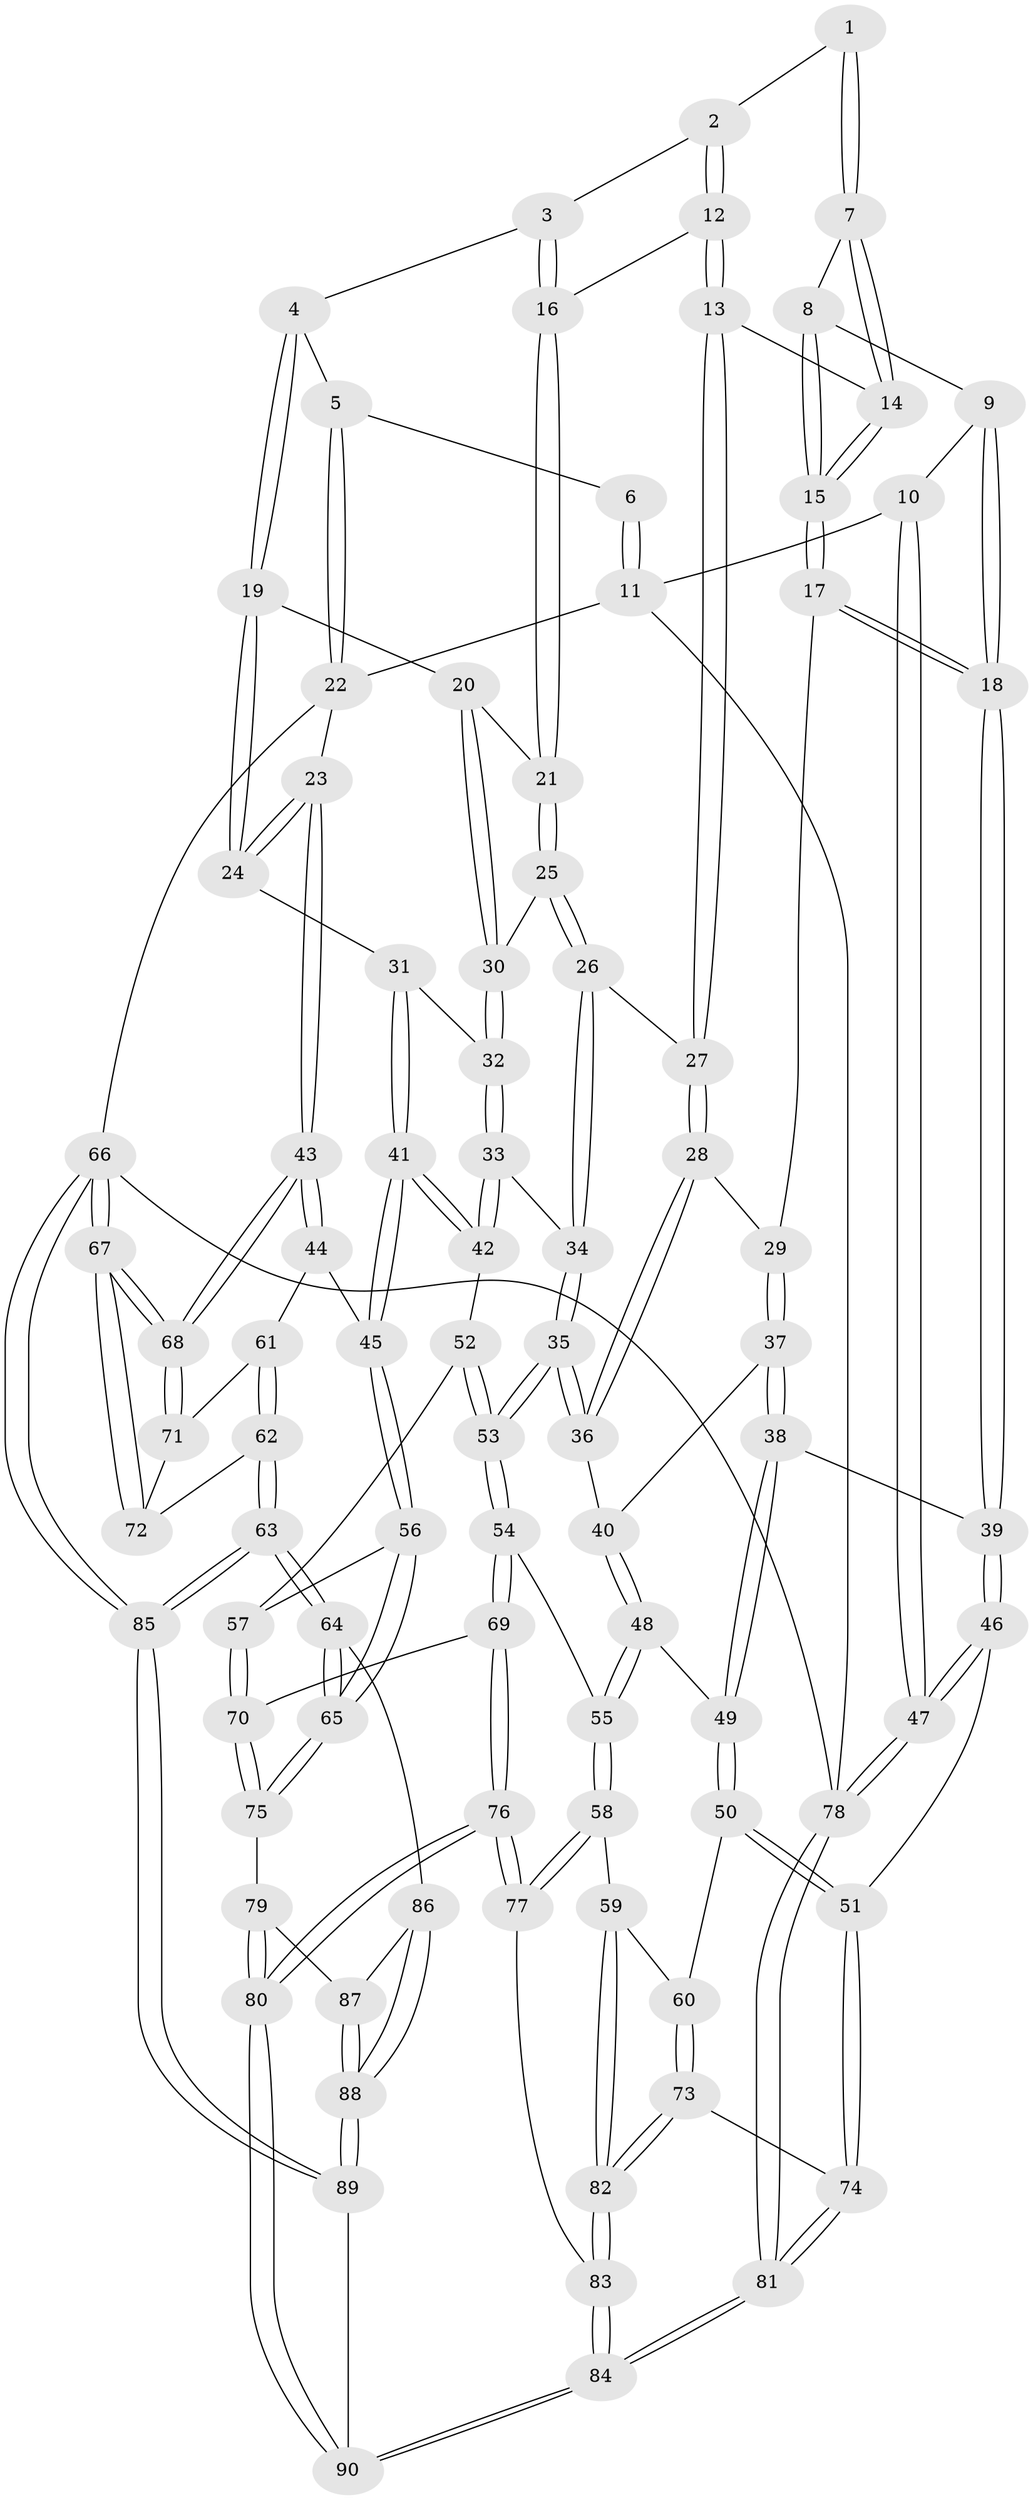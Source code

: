 // Generated by graph-tools (version 1.1) at 2025/16/03/09/25 04:16:49]
// undirected, 90 vertices, 222 edges
graph export_dot {
graph [start="1"]
  node [color=gray90,style=filled];
  1 [pos="+0.24731320574031998+0"];
  2 [pos="+0.5215668131289071+0.07754038852364578"];
  3 [pos="+0.8277823926854856+0"];
  4 [pos="+0.9019267481166948+0"];
  5 [pos="+0.9811147774353195+0"];
  6 [pos="+0.23304138980075925+0"];
  7 [pos="+0.25812240857386387+0"];
  8 [pos="+0.13065569763955753+0.20561037304228072"];
  9 [pos="+0.015225454309682574+0.18592801232701617"];
  10 [pos="+0+0"];
  11 [pos="+0+0"];
  12 [pos="+0.4463411276470038+0.21385345688613264"];
  13 [pos="+0.42825245723518135+0.21929668514759762"];
  14 [pos="+0.3251160042209957+0.16863486049399315"];
  15 [pos="+0.22979197821897465+0.2559290389339841"];
  16 [pos="+0.5505079049654418+0.23737576403431962"];
  17 [pos="+0.2144160183707893+0.33393262799074724"];
  18 [pos="+0.1418602282714518+0.4304662411595089"];
  19 [pos="+0.8173985796920419+0.1726407350045067"];
  20 [pos="+0.8056519940686386+0.2015997228457658"];
  21 [pos="+0.5790090072262424+0.2750884798651418"];
  22 [pos="+1+0"];
  23 [pos="+1+0.45421615338945803"];
  24 [pos="+0.970527772375034+0.4316700857513172"];
  25 [pos="+0.6024349920740013+0.33668800972380764"];
  26 [pos="+0.5887394746739155+0.37353096076935005"];
  27 [pos="+0.42467324445001725+0.30051368470290607"];
  28 [pos="+0.4058266081441655+0.39255140819814566"];
  29 [pos="+0.38767516505624056+0.3884739492068531"];
  30 [pos="+0.7773189173363099+0.31219967409092425"];
  31 [pos="+0.8678579248395076+0.4298072423238991"];
  32 [pos="+0.7828659902364437+0.33863398783337717"];
  33 [pos="+0.6621137589563226+0.4997453178736923"];
  34 [pos="+0.576042761894226+0.44548923558076"];
  35 [pos="+0.4417779420654503+0.48144990136940724"];
  36 [pos="+0.4373750328692949+0.47859847535986233"];
  37 [pos="+0.18743760642561622+0.46257615371964683"];
  38 [pos="+0.1507616777219389+0.4565737179194038"];
  39 [pos="+0.1361613441611527+0.4466546988570083"];
  40 [pos="+0.357304828726786+0.501630818884537"];
  41 [pos="+0.7790473249439872+0.5924105731180475"];
  42 [pos="+0.6880608851824381+0.5522485775074628"];
  43 [pos="+1+0.5127207293426013"];
  44 [pos="+0.8581715564131536+0.6298045863825666"];
  45 [pos="+0.7866527153261179+0.6036066402581104"];
  46 [pos="+0+0.568553840206537"];
  47 [pos="+0+0.5685560368811805"];
  48 [pos="+0.30142890727337474+0.5887135037047758"];
  49 [pos="+0.24652691229666862+0.6214318080024971"];
  50 [pos="+0.24090579702380904+0.6652843060530137"];
  51 [pos="+0.050799441905430454+0.6837185909405705"];
  52 [pos="+0.6854334696755585+0.5547324927046642"];
  53 [pos="+0.47200682954591244+0.6764232818038333"];
  54 [pos="+0.4715488231002589+0.6782686720603691"];
  55 [pos="+0.46107209516211145+0.6844022585711653"];
  56 [pos="+0.7440027595586558+0.7147418517724733"];
  57 [pos="+0.6316386047084738+0.7078868618488168"];
  58 [pos="+0.37284435230164625+0.7567641349457618"];
  59 [pos="+0.331898999865373+0.7547804028826921"];
  60 [pos="+0.2597465733636787+0.6929669635241625"];
  61 [pos="+0.88873844180367+0.7100300527958447"];
  62 [pos="+0.8487948526826922+0.822991324197262"];
  63 [pos="+0.8097346597021757+0.8504547847606487"];
  64 [pos="+0.7567418007965205+0.8229858721104496"];
  65 [pos="+0.7490201809752095+0.8155312304022238"];
  66 [pos="+1+1"];
  67 [pos="+1+0.970287270602886"];
  68 [pos="+1+0.6676147816773279"];
  69 [pos="+0.543287018599833+0.7344894798617555"];
  70 [pos="+0.5712818195769446+0.7449954307665353"];
  71 [pos="+0.9340514331713093+0.7254584138338683"];
  72 [pos="+0.9714344896616874+0.8268855232199128"];
  73 [pos="+0.13417041917851497+0.804404115254588"];
  74 [pos="+0.1148265026718814+0.7950446639241642"];
  75 [pos="+0.630180209865425+0.8168803044793674"];
  76 [pos="+0.47727268889409324+0.9962496655760774"];
  77 [pos="+0.4123314367306089+0.8849217826852346"];
  78 [pos="+0+1"];
  79 [pos="+0.6163907521439247+0.8505103592790703"];
  80 [pos="+0.4923919375073915+1"];
  81 [pos="+0+1"];
  82 [pos="+0.2109479789573303+0.8758352938113969"];
  83 [pos="+0.2116893816870867+0.9159508852750381"];
  84 [pos="+0.1433469363207689+1"];
  85 [pos="+0.920758847227604+1"];
  86 [pos="+0.6954478320813265+0.9097416085513561"];
  87 [pos="+0.6550902587362846+0.8923205655202223"];
  88 [pos="+0.6726733079310456+0.9714241398103433"];
  89 [pos="+0.6119059521875213+1"];
  90 [pos="+0.49770977120676274+1"];
  1 -- 2;
  1 -- 7;
  1 -- 7;
  2 -- 3;
  2 -- 12;
  2 -- 12;
  3 -- 4;
  3 -- 16;
  3 -- 16;
  4 -- 5;
  4 -- 19;
  4 -- 19;
  5 -- 6;
  5 -- 22;
  5 -- 22;
  6 -- 11;
  6 -- 11;
  7 -- 8;
  7 -- 14;
  7 -- 14;
  8 -- 9;
  8 -- 15;
  8 -- 15;
  9 -- 10;
  9 -- 18;
  9 -- 18;
  10 -- 11;
  10 -- 47;
  10 -- 47;
  11 -- 22;
  11 -- 78;
  12 -- 13;
  12 -- 13;
  12 -- 16;
  13 -- 14;
  13 -- 27;
  13 -- 27;
  14 -- 15;
  14 -- 15;
  15 -- 17;
  15 -- 17;
  16 -- 21;
  16 -- 21;
  17 -- 18;
  17 -- 18;
  17 -- 29;
  18 -- 39;
  18 -- 39;
  19 -- 20;
  19 -- 24;
  19 -- 24;
  20 -- 21;
  20 -- 30;
  20 -- 30;
  21 -- 25;
  21 -- 25;
  22 -- 23;
  22 -- 66;
  23 -- 24;
  23 -- 24;
  23 -- 43;
  23 -- 43;
  24 -- 31;
  25 -- 26;
  25 -- 26;
  25 -- 30;
  26 -- 27;
  26 -- 34;
  26 -- 34;
  27 -- 28;
  27 -- 28;
  28 -- 29;
  28 -- 36;
  28 -- 36;
  29 -- 37;
  29 -- 37;
  30 -- 32;
  30 -- 32;
  31 -- 32;
  31 -- 41;
  31 -- 41;
  32 -- 33;
  32 -- 33;
  33 -- 34;
  33 -- 42;
  33 -- 42;
  34 -- 35;
  34 -- 35;
  35 -- 36;
  35 -- 36;
  35 -- 53;
  35 -- 53;
  36 -- 40;
  37 -- 38;
  37 -- 38;
  37 -- 40;
  38 -- 39;
  38 -- 49;
  38 -- 49;
  39 -- 46;
  39 -- 46;
  40 -- 48;
  40 -- 48;
  41 -- 42;
  41 -- 42;
  41 -- 45;
  41 -- 45;
  42 -- 52;
  43 -- 44;
  43 -- 44;
  43 -- 68;
  43 -- 68;
  44 -- 45;
  44 -- 61;
  45 -- 56;
  45 -- 56;
  46 -- 47;
  46 -- 47;
  46 -- 51;
  47 -- 78;
  47 -- 78;
  48 -- 49;
  48 -- 55;
  48 -- 55;
  49 -- 50;
  49 -- 50;
  50 -- 51;
  50 -- 51;
  50 -- 60;
  51 -- 74;
  51 -- 74;
  52 -- 53;
  52 -- 53;
  52 -- 57;
  53 -- 54;
  53 -- 54;
  54 -- 55;
  54 -- 69;
  54 -- 69;
  55 -- 58;
  55 -- 58;
  56 -- 57;
  56 -- 65;
  56 -- 65;
  57 -- 70;
  57 -- 70;
  58 -- 59;
  58 -- 77;
  58 -- 77;
  59 -- 60;
  59 -- 82;
  59 -- 82;
  60 -- 73;
  60 -- 73;
  61 -- 62;
  61 -- 62;
  61 -- 71;
  62 -- 63;
  62 -- 63;
  62 -- 72;
  63 -- 64;
  63 -- 64;
  63 -- 85;
  63 -- 85;
  64 -- 65;
  64 -- 65;
  64 -- 86;
  65 -- 75;
  65 -- 75;
  66 -- 67;
  66 -- 67;
  66 -- 85;
  66 -- 85;
  66 -- 78;
  67 -- 68;
  67 -- 68;
  67 -- 72;
  67 -- 72;
  68 -- 71;
  68 -- 71;
  69 -- 70;
  69 -- 76;
  69 -- 76;
  70 -- 75;
  70 -- 75;
  71 -- 72;
  73 -- 74;
  73 -- 82;
  73 -- 82;
  74 -- 81;
  74 -- 81;
  75 -- 79;
  76 -- 77;
  76 -- 77;
  76 -- 80;
  76 -- 80;
  77 -- 83;
  78 -- 81;
  78 -- 81;
  79 -- 80;
  79 -- 80;
  79 -- 87;
  80 -- 90;
  80 -- 90;
  81 -- 84;
  81 -- 84;
  82 -- 83;
  82 -- 83;
  83 -- 84;
  83 -- 84;
  84 -- 90;
  84 -- 90;
  85 -- 89;
  85 -- 89;
  86 -- 87;
  86 -- 88;
  86 -- 88;
  87 -- 88;
  87 -- 88;
  88 -- 89;
  88 -- 89;
  89 -- 90;
}

